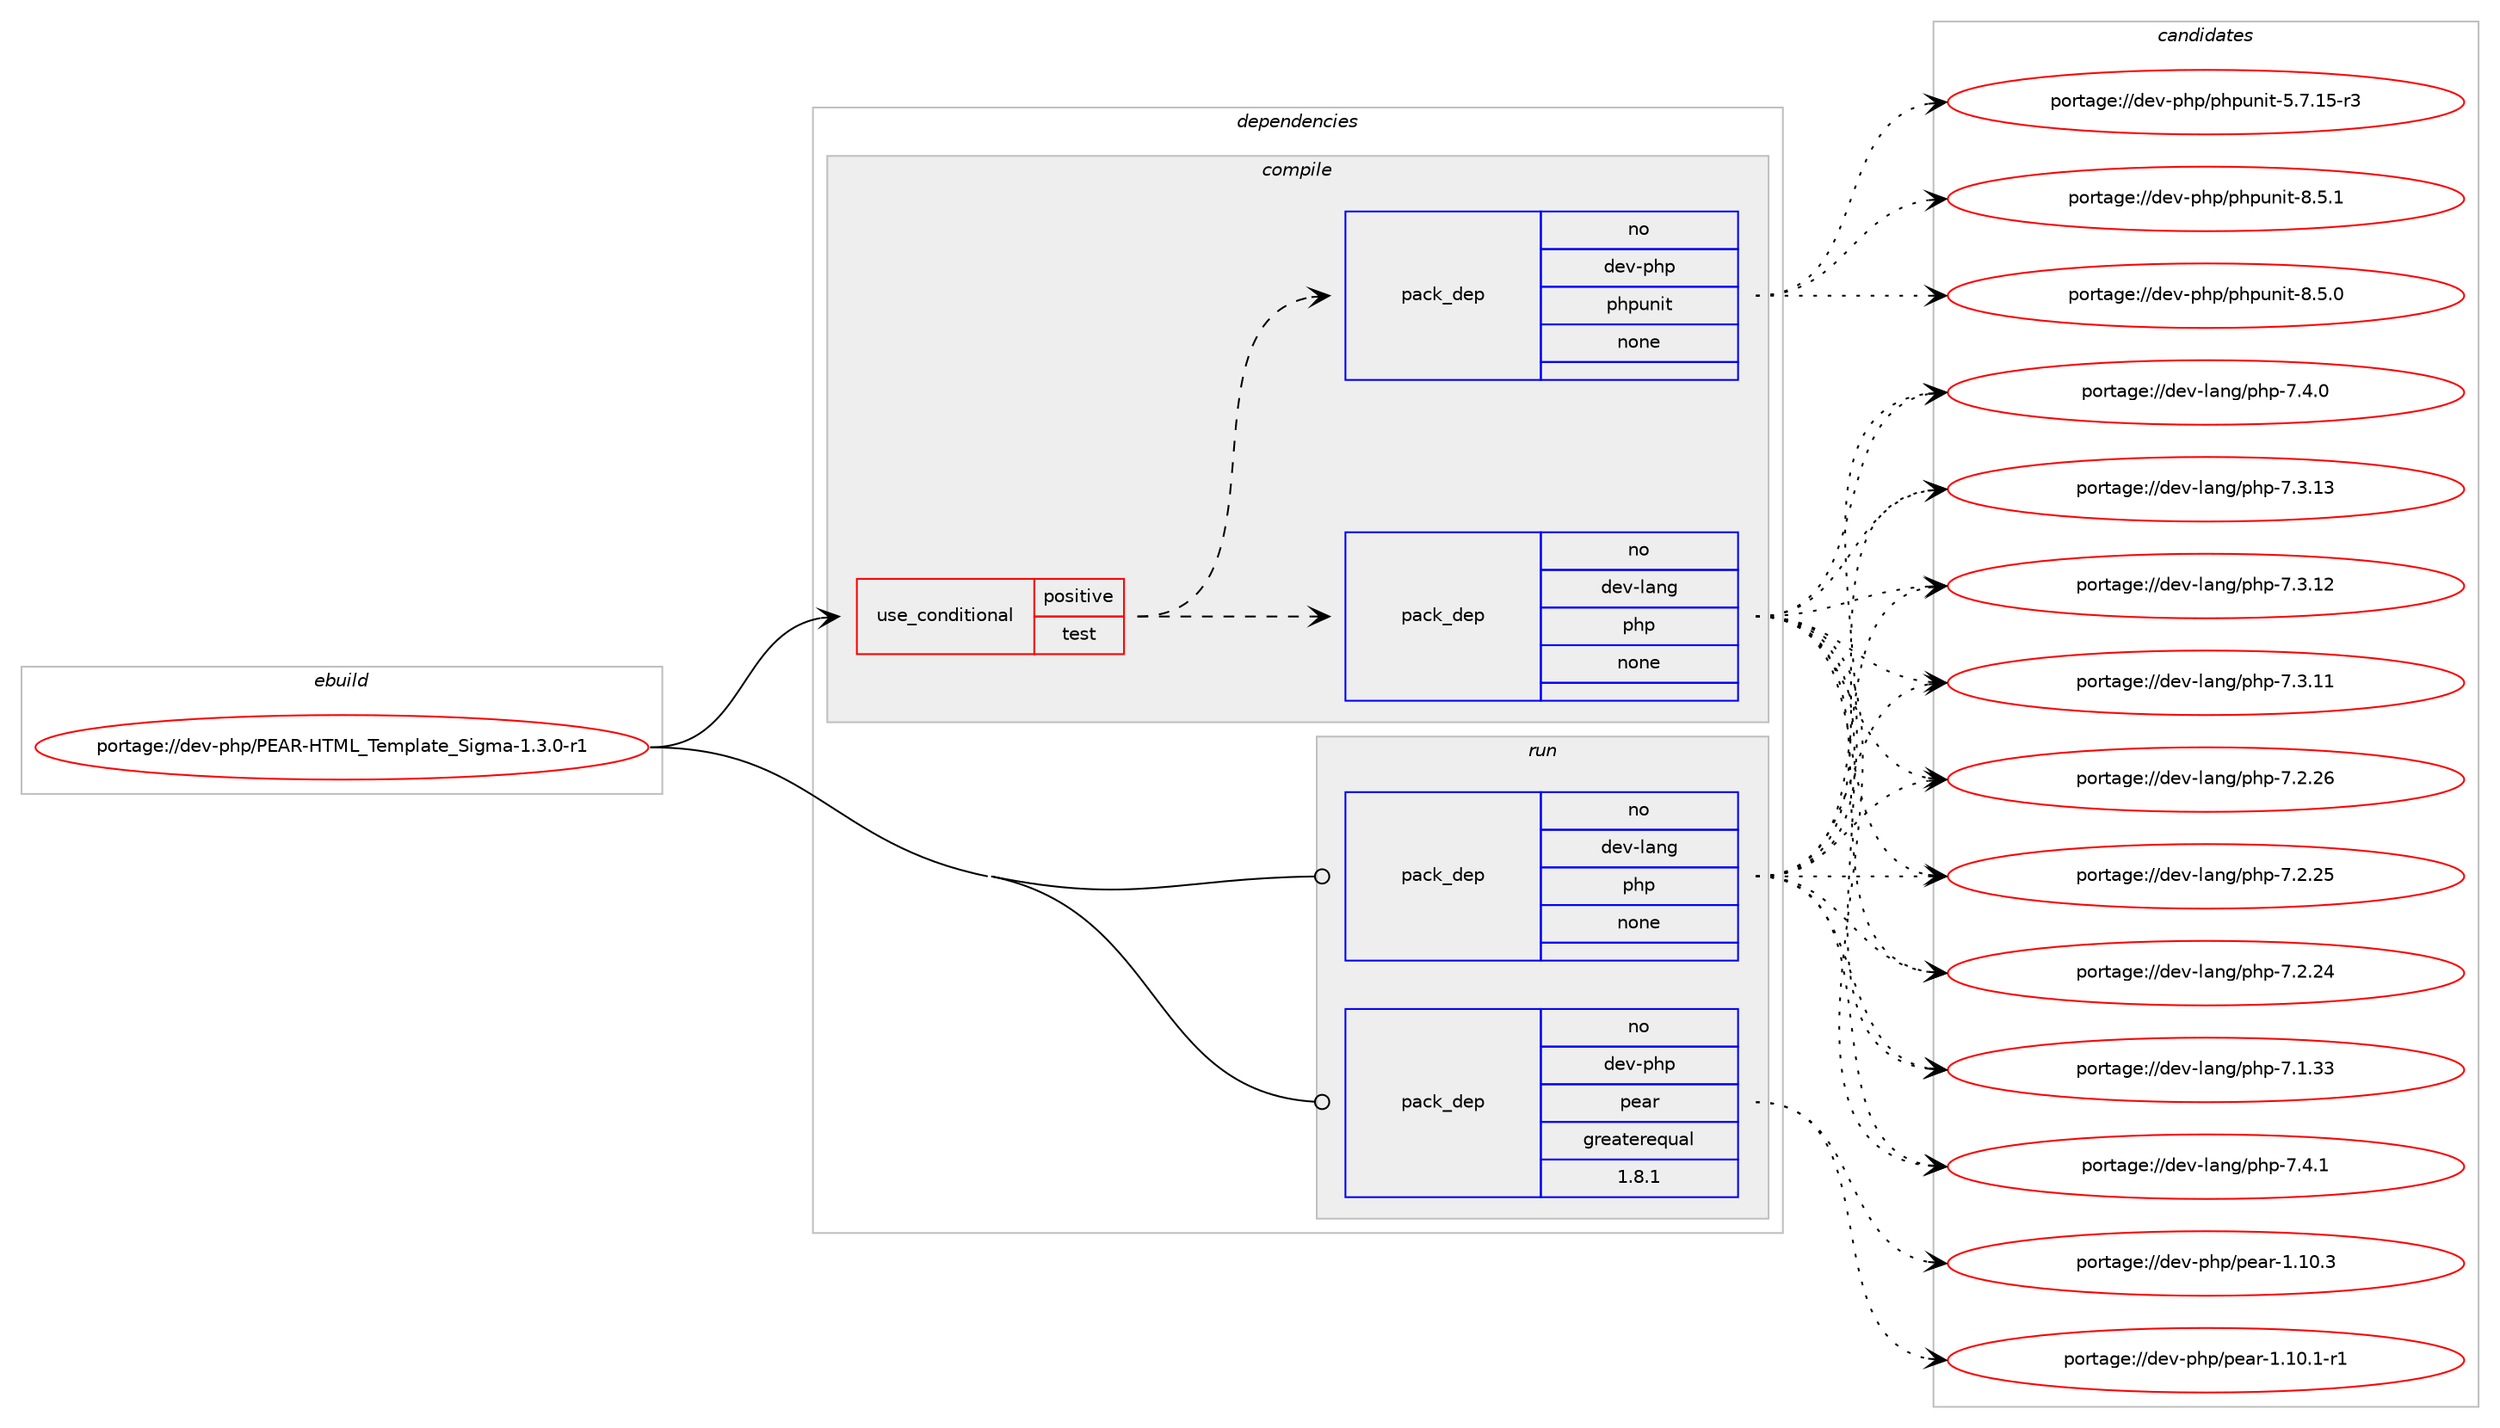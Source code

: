 digraph prolog {

# *************
# Graph options
# *************

newrank=true;
concentrate=true;
compound=true;
graph [rankdir=LR,fontname=Helvetica,fontsize=10,ranksep=1.5];#, ranksep=2.5, nodesep=0.2];
edge  [arrowhead=vee];
node  [fontname=Helvetica,fontsize=10];

# **********
# The ebuild
# **********

subgraph cluster_leftcol {
color=gray;
rank=same;
label=<<i>ebuild</i>>;
id [label="portage://dev-php/PEAR-HTML_Template_Sigma-1.3.0-r1", color=red, width=4, href="../dev-php/PEAR-HTML_Template_Sigma-1.3.0-r1.svg"];
}

# ****************
# The dependencies
# ****************

subgraph cluster_midcol {
color=gray;
label=<<i>dependencies</i>>;
subgraph cluster_compile {
fillcolor="#eeeeee";
style=filled;
label=<<i>compile</i>>;
subgraph cond121091 {
dependency477825 [label=<<TABLE BORDER="0" CELLBORDER="1" CELLSPACING="0" CELLPADDING="4"><TR><TD ROWSPAN="3" CELLPADDING="10">use_conditional</TD></TR><TR><TD>positive</TD></TR><TR><TD>test</TD></TR></TABLE>>, shape=none, color=red];
subgraph pack351683 {
dependency477826 [label=<<TABLE BORDER="0" CELLBORDER="1" CELLSPACING="0" CELLPADDING="4" WIDTH="220"><TR><TD ROWSPAN="6" CELLPADDING="30">pack_dep</TD></TR><TR><TD WIDTH="110">no</TD></TR><TR><TD>dev-lang</TD></TR><TR><TD>php</TD></TR><TR><TD>none</TD></TR><TR><TD></TD></TR></TABLE>>, shape=none, color=blue];
}
dependency477825:e -> dependency477826:w [weight=20,style="dashed",arrowhead="vee"];
subgraph pack351684 {
dependency477827 [label=<<TABLE BORDER="0" CELLBORDER="1" CELLSPACING="0" CELLPADDING="4" WIDTH="220"><TR><TD ROWSPAN="6" CELLPADDING="30">pack_dep</TD></TR><TR><TD WIDTH="110">no</TD></TR><TR><TD>dev-php</TD></TR><TR><TD>phpunit</TD></TR><TR><TD>none</TD></TR><TR><TD></TD></TR></TABLE>>, shape=none, color=blue];
}
dependency477825:e -> dependency477827:w [weight=20,style="dashed",arrowhead="vee"];
}
id:e -> dependency477825:w [weight=20,style="solid",arrowhead="vee"];
}
subgraph cluster_compileandrun {
fillcolor="#eeeeee";
style=filled;
label=<<i>compile and run</i>>;
}
subgraph cluster_run {
fillcolor="#eeeeee";
style=filled;
label=<<i>run</i>>;
subgraph pack351685 {
dependency477828 [label=<<TABLE BORDER="0" CELLBORDER="1" CELLSPACING="0" CELLPADDING="4" WIDTH="220"><TR><TD ROWSPAN="6" CELLPADDING="30">pack_dep</TD></TR><TR><TD WIDTH="110">no</TD></TR><TR><TD>dev-lang</TD></TR><TR><TD>php</TD></TR><TR><TD>none</TD></TR><TR><TD></TD></TR></TABLE>>, shape=none, color=blue];
}
id:e -> dependency477828:w [weight=20,style="solid",arrowhead="odot"];
subgraph pack351686 {
dependency477829 [label=<<TABLE BORDER="0" CELLBORDER="1" CELLSPACING="0" CELLPADDING="4" WIDTH="220"><TR><TD ROWSPAN="6" CELLPADDING="30">pack_dep</TD></TR><TR><TD WIDTH="110">no</TD></TR><TR><TD>dev-php</TD></TR><TR><TD>pear</TD></TR><TR><TD>greaterequal</TD></TR><TR><TD>1.8.1</TD></TR></TABLE>>, shape=none, color=blue];
}
id:e -> dependency477829:w [weight=20,style="solid",arrowhead="odot"];
}
}

# **************
# The candidates
# **************

subgraph cluster_choices {
rank=same;
color=gray;
label=<<i>candidates</i>>;

subgraph choice351683 {
color=black;
nodesep=1;
choice100101118451089711010347112104112455546524649 [label="portage://dev-lang/php-7.4.1", color=red, width=4,href="../dev-lang/php-7.4.1.svg"];
choice100101118451089711010347112104112455546524648 [label="portage://dev-lang/php-7.4.0", color=red, width=4,href="../dev-lang/php-7.4.0.svg"];
choice10010111845108971101034711210411245554651464951 [label="portage://dev-lang/php-7.3.13", color=red, width=4,href="../dev-lang/php-7.3.13.svg"];
choice10010111845108971101034711210411245554651464950 [label="portage://dev-lang/php-7.3.12", color=red, width=4,href="../dev-lang/php-7.3.12.svg"];
choice10010111845108971101034711210411245554651464949 [label="portage://dev-lang/php-7.3.11", color=red, width=4,href="../dev-lang/php-7.3.11.svg"];
choice10010111845108971101034711210411245554650465054 [label="portage://dev-lang/php-7.2.26", color=red, width=4,href="../dev-lang/php-7.2.26.svg"];
choice10010111845108971101034711210411245554650465053 [label="portage://dev-lang/php-7.2.25", color=red, width=4,href="../dev-lang/php-7.2.25.svg"];
choice10010111845108971101034711210411245554650465052 [label="portage://dev-lang/php-7.2.24", color=red, width=4,href="../dev-lang/php-7.2.24.svg"];
choice10010111845108971101034711210411245554649465151 [label="portage://dev-lang/php-7.1.33", color=red, width=4,href="../dev-lang/php-7.1.33.svg"];
dependency477826:e -> choice100101118451089711010347112104112455546524649:w [style=dotted,weight="100"];
dependency477826:e -> choice100101118451089711010347112104112455546524648:w [style=dotted,weight="100"];
dependency477826:e -> choice10010111845108971101034711210411245554651464951:w [style=dotted,weight="100"];
dependency477826:e -> choice10010111845108971101034711210411245554651464950:w [style=dotted,weight="100"];
dependency477826:e -> choice10010111845108971101034711210411245554651464949:w [style=dotted,weight="100"];
dependency477826:e -> choice10010111845108971101034711210411245554650465054:w [style=dotted,weight="100"];
dependency477826:e -> choice10010111845108971101034711210411245554650465053:w [style=dotted,weight="100"];
dependency477826:e -> choice10010111845108971101034711210411245554650465052:w [style=dotted,weight="100"];
dependency477826:e -> choice10010111845108971101034711210411245554649465151:w [style=dotted,weight="100"];
}
subgraph choice351684 {
color=black;
nodesep=1;
choice1001011184511210411247112104112117110105116455646534649 [label="portage://dev-php/phpunit-8.5.1", color=red, width=4,href="../dev-php/phpunit-8.5.1.svg"];
choice1001011184511210411247112104112117110105116455646534648 [label="portage://dev-php/phpunit-8.5.0", color=red, width=4,href="../dev-php/phpunit-8.5.0.svg"];
choice1001011184511210411247112104112117110105116455346554649534511451 [label="portage://dev-php/phpunit-5.7.15-r3", color=red, width=4,href="../dev-php/phpunit-5.7.15-r3.svg"];
dependency477827:e -> choice1001011184511210411247112104112117110105116455646534649:w [style=dotted,weight="100"];
dependency477827:e -> choice1001011184511210411247112104112117110105116455646534648:w [style=dotted,weight="100"];
dependency477827:e -> choice1001011184511210411247112104112117110105116455346554649534511451:w [style=dotted,weight="100"];
}
subgraph choice351685 {
color=black;
nodesep=1;
choice100101118451089711010347112104112455546524649 [label="portage://dev-lang/php-7.4.1", color=red, width=4,href="../dev-lang/php-7.4.1.svg"];
choice100101118451089711010347112104112455546524648 [label="portage://dev-lang/php-7.4.0", color=red, width=4,href="../dev-lang/php-7.4.0.svg"];
choice10010111845108971101034711210411245554651464951 [label="portage://dev-lang/php-7.3.13", color=red, width=4,href="../dev-lang/php-7.3.13.svg"];
choice10010111845108971101034711210411245554651464950 [label="portage://dev-lang/php-7.3.12", color=red, width=4,href="../dev-lang/php-7.3.12.svg"];
choice10010111845108971101034711210411245554651464949 [label="portage://dev-lang/php-7.3.11", color=red, width=4,href="../dev-lang/php-7.3.11.svg"];
choice10010111845108971101034711210411245554650465054 [label="portage://dev-lang/php-7.2.26", color=red, width=4,href="../dev-lang/php-7.2.26.svg"];
choice10010111845108971101034711210411245554650465053 [label="portage://dev-lang/php-7.2.25", color=red, width=4,href="../dev-lang/php-7.2.25.svg"];
choice10010111845108971101034711210411245554650465052 [label="portage://dev-lang/php-7.2.24", color=red, width=4,href="../dev-lang/php-7.2.24.svg"];
choice10010111845108971101034711210411245554649465151 [label="portage://dev-lang/php-7.1.33", color=red, width=4,href="../dev-lang/php-7.1.33.svg"];
dependency477828:e -> choice100101118451089711010347112104112455546524649:w [style=dotted,weight="100"];
dependency477828:e -> choice100101118451089711010347112104112455546524648:w [style=dotted,weight="100"];
dependency477828:e -> choice10010111845108971101034711210411245554651464951:w [style=dotted,weight="100"];
dependency477828:e -> choice10010111845108971101034711210411245554651464950:w [style=dotted,weight="100"];
dependency477828:e -> choice10010111845108971101034711210411245554651464949:w [style=dotted,weight="100"];
dependency477828:e -> choice10010111845108971101034711210411245554650465054:w [style=dotted,weight="100"];
dependency477828:e -> choice10010111845108971101034711210411245554650465053:w [style=dotted,weight="100"];
dependency477828:e -> choice10010111845108971101034711210411245554650465052:w [style=dotted,weight="100"];
dependency477828:e -> choice10010111845108971101034711210411245554649465151:w [style=dotted,weight="100"];
}
subgraph choice351686 {
color=black;
nodesep=1;
choice10010111845112104112471121019711445494649484651 [label="portage://dev-php/pear-1.10.3", color=red, width=4,href="../dev-php/pear-1.10.3.svg"];
choice100101118451121041124711210197114454946494846494511449 [label="portage://dev-php/pear-1.10.1-r1", color=red, width=4,href="../dev-php/pear-1.10.1-r1.svg"];
dependency477829:e -> choice10010111845112104112471121019711445494649484651:w [style=dotted,weight="100"];
dependency477829:e -> choice100101118451121041124711210197114454946494846494511449:w [style=dotted,weight="100"];
}
}

}
